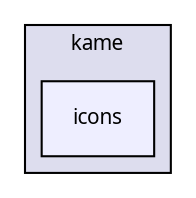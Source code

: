 digraph G {
  compound=true
  node [ fontsize=10, fontname="FreeSans.ttf"];
  edge [ labelfontsize=9, labelfontname="FreeSans.ttf"];
  subgraph clusterdir_86f25382698e49ecc2836ac98faed978 {
    graph [ bgcolor="#ddddee", pencolor="black", label="kame" fontname="FreeSans.ttf", fontsize=10, URL="dir_86f25382698e49ecc2836ac98faed978.html"]
  dir_93ee4c96926ed31ffb34768f38dcd986 [shape=box, label="icons", style="filled", fillcolor="#eeeeff", pencolor="black", URL="dir_93ee4c96926ed31ffb34768f38dcd986.html"];
  }
}
